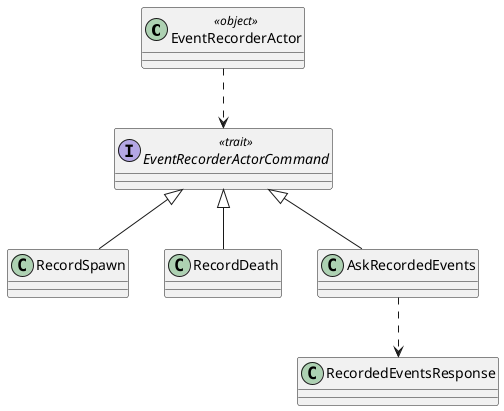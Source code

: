 @startuml

class EventRecorderActor << object >>
interface EventRecorderActorCommand << trait >>
class RecordSpawn extends EventRecorderActorCommand
class RecordDeath extends EventRecorderActorCommand
class AskRecordedEvents extends EventRecorderActorCommand
class RecordedEventsResponse

EventRecorderActor ..> EventRecorderActorCommand
AskRecordedEvents ..> RecordedEventsResponse

@enduml